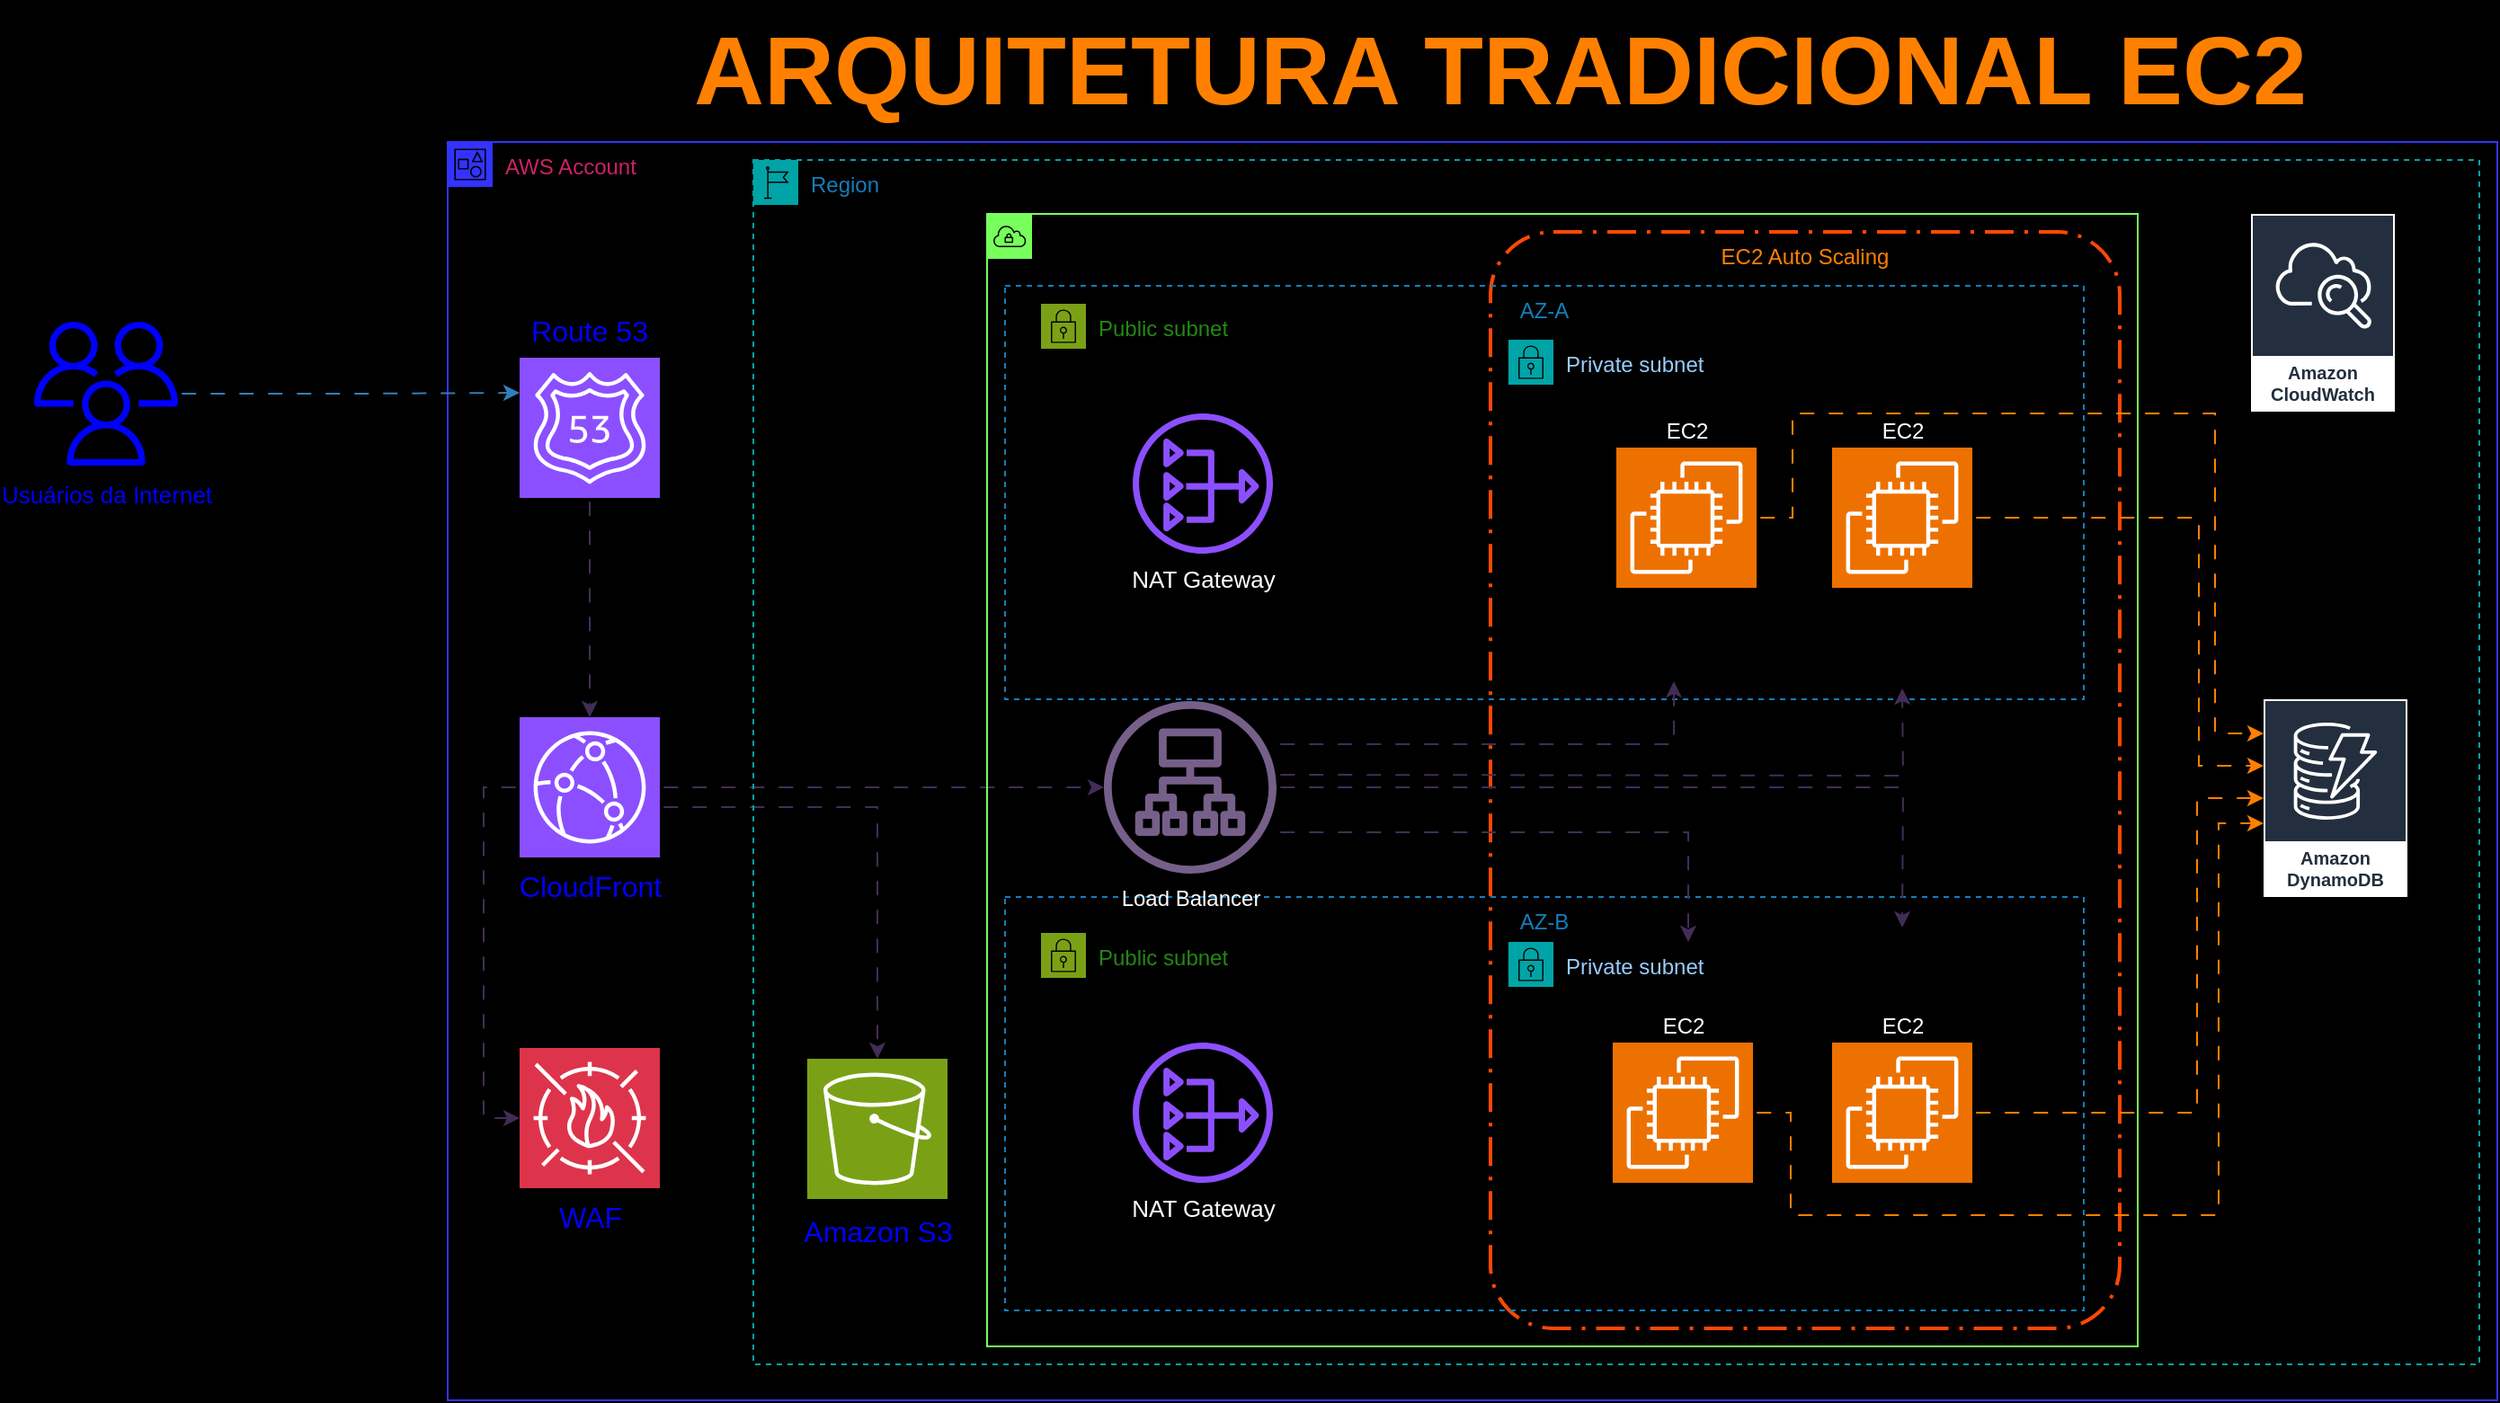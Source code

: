 <mxfile version="23.0.2" type="github">
  <diagram name="Página-1" id="kMyCryzCjlZtuE0b1COW">
    <mxGraphModel dx="2314" dy="1018" grid="0" gridSize="10" guides="1" tooltips="1" connect="1" arrows="1" fold="1" page="0" pageScale="1" pageWidth="827" pageHeight="1169" background="#000000" math="0" shadow="0">
      <root>
        <mxCell id="0" />
        <mxCell id="1" parent="0" />
        <mxCell id="KKLyxtKwrYKtgZyWks97-2" value="AWS Account" style="points=[[0,0],[0.25,0],[0.5,0],[0.75,0],[1,0],[1,0.25],[1,0.5],[1,0.75],[1,1],[0.75,1],[0.5,1],[0.25,1],[0,1],[0,0.75],[0,0.5],[0,0.25]];outlineConnect=0;gradientColor=none;html=1;whiteSpace=wrap;fontSize=12;fontStyle=0;container=1;pointerEvents=0;collapsible=0;recursiveResize=0;shape=mxgraph.aws4.group;grIcon=mxgraph.aws4.group_account;strokeColor=#3333FF;fillColor=none;verticalAlign=top;align=left;spacingLeft=30;fontColor=#CD2264;dashed=0;horizontal=1;" vertex="1" parent="1">
          <mxGeometry x="20" y="90" width="1140" height="700" as="geometry" />
        </mxCell>
        <mxCell id="KKLyxtKwrYKtgZyWks97-9" style="edgeStyle=orthogonalEdgeStyle;rounded=0;orthogonalLoop=1;jettySize=auto;html=1;flowAnimation=1;fillColor=#76608a;strokeColor=#432D57;" edge="1" parent="KKLyxtKwrYKtgZyWks97-2" source="KKLyxtKwrYKtgZyWks97-7" target="KKLyxtKwrYKtgZyWks97-8">
          <mxGeometry relative="1" as="geometry" />
        </mxCell>
        <mxCell id="KKLyxtKwrYKtgZyWks97-19" style="edgeStyle=orthogonalEdgeStyle;rounded=0;orthogonalLoop=1;jettySize=auto;html=1;flowAnimation=1;fillColor=#76608a;strokeColor=#432D57;" edge="1" parent="KKLyxtKwrYKtgZyWks97-2" source="KKLyxtKwrYKtgZyWks97-8" target="KKLyxtKwrYKtgZyWks97-17">
          <mxGeometry relative="1" as="geometry">
            <Array as="points">
              <mxPoint x="239" y="370" />
            </Array>
          </mxGeometry>
        </mxCell>
        <mxCell id="KKLyxtKwrYKtgZyWks97-35" style="edgeStyle=orthogonalEdgeStyle;rounded=0;orthogonalLoop=1;jettySize=auto;html=1;flowAnimation=1;fillColor=#76608a;strokeColor=#432D57;" edge="1" parent="KKLyxtKwrYKtgZyWks97-2" source="KKLyxtKwrYKtgZyWks97-8" target="KKLyxtKwrYKtgZyWks97-34">
          <mxGeometry relative="1" as="geometry" />
        </mxCell>
        <mxCell id="KKLyxtKwrYKtgZyWks97-8" value="CloudFront" style="sketch=0;points=[[0,0,0],[0.25,0,0],[0.5,0,0],[0.75,0,0],[1,0,0],[0,1,0],[0.25,1,0],[0.5,1,0],[0.75,1,0],[1,1,0],[0,0.25,0],[0,0.5,0],[0,0.75,0],[1,0.25,0],[1,0.5,0],[1,0.75,0]];outlineConnect=0;fontColor=#0000FF;fillColor=#8C4FFF;strokeColor=#ffffff;dashed=0;verticalLabelPosition=bottom;verticalAlign=top;align=center;html=1;fontSize=16;fontStyle=0;aspect=fixed;shape=mxgraph.aws4.resourceIcon;resIcon=mxgraph.aws4.cloudfront;" vertex="1" parent="KKLyxtKwrYKtgZyWks97-2">
          <mxGeometry x="40" y="320" width="78" height="78" as="geometry" />
        </mxCell>
        <mxCell id="KKLyxtKwrYKtgZyWks97-7" value="Route 53" style="sketch=0;points=[[0,0,0],[0.25,0,0],[0.5,0,0],[0.75,0,0],[1,0,0],[0,1,0],[0.25,1,0],[0.5,1,0],[0.75,1,0],[1,1,0],[0,0.25,0],[0,0.5,0],[0,0.75,0],[1,0.25,0],[1,0.5,0],[1,0.75,0]];outlineConnect=0;fontColor=#0000FF;fillColor=#8C4FFF;strokeColor=#ffffff;dashed=0;verticalLabelPosition=top;verticalAlign=bottom;align=center;fontSize=16;fontStyle=0;aspect=fixed;shape=mxgraph.aws4.resourceIcon;resIcon=mxgraph.aws4.route_53;horizontal=1;whiteSpace=wrap;html=1;flipV=0;flipH=0;labelPosition=center;spacingTop=2;spacing=5;" vertex="1" parent="KKLyxtKwrYKtgZyWks97-2">
          <mxGeometry x="40" y="120" width="78" height="78" as="geometry" />
        </mxCell>
        <mxCell id="KKLyxtKwrYKtgZyWks97-16" value="Region" style="points=[[0,0],[0.25,0],[0.5,0],[0.75,0],[1,0],[1,0.25],[1,0.5],[1,0.75],[1,1],[0.75,1],[0.5,1],[0.25,1],[0,1],[0,0.75],[0,0.5],[0,0.25]];outlineConnect=0;gradientColor=none;html=1;whiteSpace=wrap;fontSize=12;fontStyle=0;container=1;pointerEvents=0;collapsible=0;recursiveResize=0;shape=mxgraph.aws4.group;grIcon=mxgraph.aws4.group_region;strokeColor=#00A4A6;fillColor=none;verticalAlign=top;align=left;spacingLeft=30;fontColor=#147EBA;dashed=1;" vertex="1" parent="KKLyxtKwrYKtgZyWks97-2">
          <mxGeometry x="170" y="10" width="960" height="670" as="geometry" />
        </mxCell>
        <mxCell id="KKLyxtKwrYKtgZyWks97-31" value="EC2 Auto Scaling" style="rounded=1;arcSize=10;dashed=1;fillColor=none;dashPattern=8 3 1 3;strokeWidth=2;fontColor=#FF8000;strokeColor=#ff4805;verticalAlign=top;" vertex="1" parent="KKLyxtKwrYKtgZyWks97-16">
          <mxGeometry x="410" y="40" width="350" height="610" as="geometry" />
        </mxCell>
        <mxCell id="KKLyxtKwrYKtgZyWks97-37" value="AZ-A" style="fillColor=none;strokeColor=#147EBA;dashed=1;verticalAlign=top;fontStyle=0;fontColor=#147EBA;whiteSpace=wrap;html=1;" vertex="1" parent="KKLyxtKwrYKtgZyWks97-16">
          <mxGeometry x="140" y="70" width="600" height="230" as="geometry" />
        </mxCell>
        <mxCell id="KKLyxtKwrYKtgZyWks97-38" value="AZ-B" style="fillColor=none;strokeColor=#147EBA;dashed=1;verticalAlign=top;fontStyle=0;fontColor=#147EBA;whiteSpace=wrap;html=1;" vertex="1" parent="KKLyxtKwrYKtgZyWks97-16">
          <mxGeometry x="140" y="410" width="600" height="230" as="geometry" />
        </mxCell>
        <mxCell id="KKLyxtKwrYKtgZyWks97-18" value="VPC" style="sketch=0;outlineConnect=0;html=1;whiteSpace=wrap;fontSize=12;fontStyle=0;shape=mxgraph.aws4.group;grIcon=mxgraph.aws4.group_vpc;verticalAlign=top;align=left;spacingLeft=30;dashed=0;fillColor=none;strokeColor=#77FF5C;" vertex="1" parent="KKLyxtKwrYKtgZyWks97-16">
          <mxGeometry x="130" y="30" width="640" height="630" as="geometry" />
        </mxCell>
        <mxCell id="KKLyxtKwrYKtgZyWks97-17" value="Amazon S3" style="sketch=0;points=[[0,0,0],[0.25,0,0],[0.5,0,0],[0.75,0,0],[1,0,0],[0,1,0],[0.25,1,0],[0.5,1,0],[0.75,1,0],[1,1,0],[0,0.25,0],[0,0.5,0],[0,0.75,0],[1,0.25,0],[1,0.5,0],[1,0.75,0]];outlineConnect=0;fontColor=#0000FF;fillColor=#7AA116;strokeColor=#ffffff;dashed=0;verticalLabelPosition=bottom;verticalAlign=top;align=center;html=1;fontSize=16;fontStyle=0;aspect=fixed;shape=mxgraph.aws4.resourceIcon;resIcon=mxgraph.aws4.s3;spacingTop=2;" vertex="1" parent="KKLyxtKwrYKtgZyWks97-16">
          <mxGeometry x="30" y="500" width="78" height="78" as="geometry" />
        </mxCell>
        <mxCell id="KKLyxtKwrYKtgZyWks97-28" value="Public subnet" style="points=[[0,0],[0.25,0],[0.5,0],[0.75,0],[1,0],[1,0.25],[1,0.5],[1,0.75],[1,1],[0.75,1],[0.5,1],[0.25,1],[0,1],[0,0.75],[0,0.5],[0,0.25]];outlineConnect=0;gradientColor=none;html=1;whiteSpace=wrap;fontSize=12;fontStyle=0;container=1;pointerEvents=0;collapsible=0;recursiveResize=0;shape=mxgraph.aws4.group;grIcon=mxgraph.aws4.group_security_group;grStroke=0;strokeColor=#7AA116;fillColor=#000000;verticalAlign=top;align=left;spacingLeft=30;fontColor=#248814;dashed=0;" vertex="1" parent="KKLyxtKwrYKtgZyWks97-16">
          <mxGeometry x="160" y="80" width="180" height="200" as="geometry" />
        </mxCell>
        <mxCell id="KKLyxtKwrYKtgZyWks97-29" value="&lt;font color=&quot;#ffffff&quot; style=&quot;font-size: 13px;&quot;&gt;NAT Gateway&lt;/font&gt;" style="sketch=0;outlineConnect=0;fontColor=#232F3E;gradientColor=none;fillColor=#8C4FFF;strokeColor=none;dashed=0;verticalLabelPosition=bottom;verticalAlign=top;align=center;html=1;fontSize=12;fontStyle=0;aspect=fixed;pointerEvents=1;shape=mxgraph.aws4.nat_gateway;" vertex="1" parent="KKLyxtKwrYKtgZyWks97-28">
          <mxGeometry x="51" y="61" width="78" height="78" as="geometry" />
        </mxCell>
        <mxCell id="KKLyxtKwrYKtgZyWks97-32" value="Public subnet" style="points=[[0,0],[0.25,0],[0.5,0],[0.75,0],[1,0],[1,0.25],[1,0.5],[1,0.75],[1,1],[0.75,1],[0.5,1],[0.25,1],[0,1],[0,0.75],[0,0.5],[0,0.25]];outlineConnect=0;gradientColor=none;html=1;whiteSpace=wrap;fontSize=12;fontStyle=0;container=1;pointerEvents=0;collapsible=0;recursiveResize=0;shape=mxgraph.aws4.group;grIcon=mxgraph.aws4.group_security_group;grStroke=0;strokeColor=#7AA116;fillColor=#000000;verticalAlign=top;align=left;spacingLeft=30;fontColor=#248814;dashed=0;" vertex="1" parent="KKLyxtKwrYKtgZyWks97-16">
          <mxGeometry x="160" y="430" width="180" height="200" as="geometry" />
        </mxCell>
        <mxCell id="KKLyxtKwrYKtgZyWks97-33" value="&lt;font color=&quot;#ffffff&quot; style=&quot;font-size: 13px;&quot;&gt;NAT Gateway&lt;/font&gt;" style="sketch=0;outlineConnect=0;fontColor=#232F3E;gradientColor=none;fillColor=#8C4FFF;strokeColor=none;dashed=0;verticalLabelPosition=bottom;verticalAlign=top;align=center;html=1;fontSize=12;fontStyle=0;aspect=fixed;pointerEvents=1;shape=mxgraph.aws4.nat_gateway;" vertex="1" parent="KKLyxtKwrYKtgZyWks97-32">
          <mxGeometry x="51" y="61" width="78" height="78" as="geometry" />
        </mxCell>
        <mxCell id="KKLyxtKwrYKtgZyWks97-55" style="edgeStyle=orthogonalEdgeStyle;rounded=0;orthogonalLoop=1;jettySize=auto;html=1;flowAnimation=1;fillColor=#76608a;strokeColor=#432D57;" edge="1" parent="KKLyxtKwrYKtgZyWks97-16" source="KKLyxtKwrYKtgZyWks97-34" target="KKLyxtKwrYKtgZyWks97-41">
          <mxGeometry relative="1" as="geometry">
            <mxPoint x="515" y="429" as="targetPoint" />
            <Array as="points">
              <mxPoint x="520" y="374" />
            </Array>
          </mxGeometry>
        </mxCell>
        <mxCell id="KKLyxtKwrYKtgZyWks97-34" value="Load Balancer&lt;br&gt;" style="sketch=0;outlineConnect=0;fontColor=#ffffff;fillColor=#76608a;strokeColor=#432D57;dashed=0;verticalLabelPosition=bottom;verticalAlign=top;align=center;html=1;fontSize=12;fontStyle=0;aspect=fixed;pointerEvents=1;shape=mxgraph.aws4.application_load_balancer;" vertex="1" parent="KKLyxtKwrYKtgZyWks97-16">
          <mxGeometry x="195" y="301" width="96" height="96" as="geometry" />
        </mxCell>
        <mxCell id="KKLyxtKwrYKtgZyWks97-45" value="EC2" style="sketch=0;points=[[0,0,0],[0.25,0,0],[0.5,0,0],[0.75,0,0],[1,0,0],[0,1,0],[0.25,1,0],[0.5,1,0],[0.75,1,0],[1,1,0],[0,0.25,0],[0,0.5,0],[0,0.75,0],[1,0.25,0],[1,0.5,0],[1,0.75,0]];outlineConnect=0;fontColor=#FFFFFF;fillColor=#ED7100;strokeColor=#ffffff;dashed=0;verticalLabelPosition=top;verticalAlign=bottom;align=center;html=1;fontSize=12;fontStyle=0;aspect=fixed;shape=mxgraph.aws4.resourceIcon;resIcon=mxgraph.aws4.ec2;labelPosition=center;" vertex="1" parent="KKLyxtKwrYKtgZyWks97-16">
          <mxGeometry x="480" y="491" width="78" height="78" as="geometry" />
        </mxCell>
        <mxCell id="KKLyxtKwrYKtgZyWks97-48" style="edgeStyle=orthogonalEdgeStyle;rounded=0;orthogonalLoop=1;jettySize=auto;html=1;flowAnimation=1;fillColor=#76608a;strokeColor=#432D57;" edge="1" parent="KKLyxtKwrYKtgZyWks97-16" source="KKLyxtKwrYKtgZyWks97-34" target="KKLyxtKwrYKtgZyWks97-40">
          <mxGeometry relative="1" as="geometry">
            <mxPoint x="522" y="311" as="targetPoint" />
            <Array as="points">
              <mxPoint x="512" y="325" />
            </Array>
          </mxGeometry>
        </mxCell>
        <mxCell id="KKLyxtKwrYKtgZyWks97-50" style="edgeStyle=orthogonalEdgeStyle;rounded=0;orthogonalLoop=1;jettySize=auto;html=1;flowAnimation=1;fillColor=#76608a;strokeColor=#432D57;" edge="1" parent="KKLyxtKwrYKtgZyWks97-16">
          <mxGeometry relative="1" as="geometry">
            <mxPoint x="291" y="342" as="sourcePoint" />
            <mxPoint x="639" y="294" as="targetPoint" />
          </mxGeometry>
        </mxCell>
        <mxCell id="KKLyxtKwrYKtgZyWks97-54" style="edgeStyle=orthogonalEdgeStyle;rounded=0;orthogonalLoop=1;jettySize=auto;html=1;flowAnimation=1;fillColor=#76608a;strokeColor=#432D57;" edge="1" parent="KKLyxtKwrYKtgZyWks97-16" source="KKLyxtKwrYKtgZyWks97-34">
          <mxGeometry relative="1" as="geometry">
            <mxPoint x="639" y="427" as="targetPoint" />
          </mxGeometry>
        </mxCell>
        <mxCell id="KKLyxtKwrYKtgZyWks97-41" value="Private subnet" style="points=[[0,0],[0.25,0],[0.5,0],[0.75,0],[1,0],[1,0.25],[1,0.5],[1,0.75],[1,1],[0.75,1],[0.5,1],[0.25,1],[0,1],[0,0.75],[0,0.5],[0,0.25]];outlineConnect=0;gradientColor=none;html=1;whiteSpace=wrap;fontSize=12;fontStyle=0;container=1;pointerEvents=0;collapsible=0;recursiveResize=0;shape=mxgraph.aws4.group;grIcon=mxgraph.aws4.group_security_group;grStroke=0;strokeColor=#00A4A6;fillColor=#000000;verticalAlign=top;align=left;spacingLeft=30;fontColor=#99CCFF;dashed=0;" vertex="1" parent="KKLyxtKwrYKtgZyWks97-16">
          <mxGeometry x="420" y="435" width="310" height="195" as="geometry" />
        </mxCell>
        <mxCell id="KKLyxtKwrYKtgZyWks97-44" value="EC2" style="sketch=0;points=[[0,0,0],[0.25,0,0],[0.5,0,0],[0.75,0,0],[1,0,0],[0,1,0],[0.25,1,0],[0.5,1,0],[0.75,1,0],[1,1,0],[0,0.25,0],[0,0.5,0],[0,0.75,0],[1,0.25,0],[1,0.5,0],[1,0.75,0]];outlineConnect=0;fontColor=#FFFFFF;fillColor=#ED7100;strokeColor=#ffffff;dashed=0;verticalLabelPosition=top;verticalAlign=bottom;align=center;html=1;fontSize=12;fontStyle=0;aspect=fixed;shape=mxgraph.aws4.resourceIcon;resIcon=mxgraph.aws4.ec2;labelPosition=center;" vertex="1" parent="KKLyxtKwrYKtgZyWks97-41">
          <mxGeometry x="180" y="56" width="78" height="78" as="geometry" />
        </mxCell>
        <mxCell id="KKLyxtKwrYKtgZyWks97-56" value="EC2" style="sketch=0;points=[[0,0,0],[0.25,0,0],[0.5,0,0],[0.75,0,0],[1,0,0],[0,1,0],[0.25,1,0],[0.5,1,0],[0.75,1,0],[1,1,0],[0,0.25,0],[0,0.5,0],[0,0.75,0],[1,0.25,0],[1,0.5,0],[1,0.75,0]];outlineConnect=0;fontColor=#FFFFFF;fillColor=#ED7100;strokeColor=#ffffff;dashed=0;verticalLabelPosition=top;verticalAlign=bottom;align=center;html=1;fontSize=12;fontStyle=0;aspect=fixed;shape=mxgraph.aws4.resourceIcon;resIcon=mxgraph.aws4.ec2;labelPosition=center;" vertex="1" parent="KKLyxtKwrYKtgZyWks97-41">
          <mxGeometry x="58" y="56" width="78" height="78" as="geometry" />
        </mxCell>
        <mxCell id="KKLyxtKwrYKtgZyWks97-40" value="Private subnet" style="points=[[0,0],[0.25,0],[0.5,0],[0.75,0],[1,0],[1,0.25],[1,0.5],[1,0.75],[1,1],[0.75,1],[0.5,1],[0.25,1],[0,1],[0,0.75],[0,0.5],[0,0.25]];outlineConnect=0;gradientColor=none;html=1;whiteSpace=wrap;fontSize=12;fontStyle=0;container=1;pointerEvents=0;collapsible=0;recursiveResize=0;shape=mxgraph.aws4.group;grIcon=mxgraph.aws4.group_security_group;grStroke=0;strokeColor=#00A4A6;fillColor=#000000;verticalAlign=top;align=left;spacingLeft=30;fontColor=#99CCFF;dashed=0;" vertex="1" parent="KKLyxtKwrYKtgZyWks97-16">
          <mxGeometry x="420" y="100" width="310" height="190" as="geometry" />
        </mxCell>
        <mxCell id="KKLyxtKwrYKtgZyWks97-42" value="EC2" style="sketch=0;points=[[0,0,0],[0.25,0,0],[0.5,0,0],[0.75,0,0],[1,0,0],[0,1,0],[0.25,1,0],[0.5,1,0],[0.75,1,0],[1,1,0],[0,0.25,0],[0,0.5,0],[0,0.75,0],[1,0.25,0],[1,0.5,0],[1,0.75,0]];outlineConnect=0;fontColor=#FFFFFF;fillColor=#ED7100;strokeColor=#ffffff;dashed=0;verticalLabelPosition=top;verticalAlign=bottom;align=center;html=1;fontSize=12;fontStyle=0;aspect=fixed;shape=mxgraph.aws4.resourceIcon;resIcon=mxgraph.aws4.ec2;labelPosition=center;" vertex="1" parent="KKLyxtKwrYKtgZyWks97-40">
          <mxGeometry x="60" y="60" width="78" height="78" as="geometry" />
        </mxCell>
        <mxCell id="KKLyxtKwrYKtgZyWks97-43" value="EC2" style="sketch=0;points=[[0,0,0],[0.25,0,0],[0.5,0,0],[0.75,0,0],[1,0,0],[0,1,0],[0.25,1,0],[0.5,1,0],[0.75,1,0],[1,1,0],[0,0.25,0],[0,0.5,0],[0,0.75,0],[1,0.25,0],[1,0.5,0],[1,0.75,0]];outlineConnect=0;fontColor=#FFFFFF;fillColor=#ED7100;strokeColor=#ffffff;dashed=0;verticalLabelPosition=top;verticalAlign=bottom;align=center;html=1;fontSize=12;fontStyle=0;aspect=fixed;shape=mxgraph.aws4.resourceIcon;resIcon=mxgraph.aws4.ec2;labelPosition=center;" vertex="1" parent="KKLyxtKwrYKtgZyWks97-40">
          <mxGeometry x="180" y="60" width="78" height="78" as="geometry" />
        </mxCell>
        <mxCell id="KKLyxtKwrYKtgZyWks97-57" value="Amazon CloudWatch" style="sketch=0;outlineConnect=0;fontColor=#232F3E;gradientColor=none;strokeColor=#ffffff;fillColor=#232F3E;dashed=0;verticalLabelPosition=middle;verticalAlign=bottom;align=center;html=1;whiteSpace=wrap;fontSize=10;fontStyle=1;spacing=3;shape=mxgraph.aws4.productIcon;prIcon=mxgraph.aws4.cloudwatch;" vertex="1" parent="KKLyxtKwrYKtgZyWks97-16">
          <mxGeometry x="833" y="30" width="80" height="110" as="geometry" />
        </mxCell>
        <mxCell id="KKLyxtKwrYKtgZyWks97-58" value="Amazon DynamoDB" style="sketch=0;outlineConnect=0;fontColor=#232F3E;gradientColor=none;strokeColor=#ffffff;fillColor=#232F3E;dashed=0;verticalLabelPosition=middle;verticalAlign=bottom;align=center;html=1;whiteSpace=wrap;fontSize=10;fontStyle=1;spacing=3;shape=mxgraph.aws4.productIcon;prIcon=mxgraph.aws4.dynamodb;" vertex="1" parent="KKLyxtKwrYKtgZyWks97-16">
          <mxGeometry x="840" y="300" width="80" height="110" as="geometry" />
        </mxCell>
        <mxCell id="KKLyxtKwrYKtgZyWks97-60" style="edgeStyle=orthogonalEdgeStyle;rounded=0;orthogonalLoop=1;jettySize=auto;html=1;strokeColor=#FF8000;flowAnimation=1;" edge="1" parent="KKLyxtKwrYKtgZyWks97-16" source="KKLyxtKwrYKtgZyWks97-42" target="KKLyxtKwrYKtgZyWks97-58">
          <mxGeometry relative="1" as="geometry">
            <Array as="points">
              <mxPoint x="578" y="199" />
              <mxPoint x="578" y="141" />
              <mxPoint x="813" y="141" />
              <mxPoint x="813" y="319" />
            </Array>
          </mxGeometry>
        </mxCell>
        <mxCell id="KKLyxtKwrYKtgZyWks97-61" style="edgeStyle=orthogonalEdgeStyle;rounded=0;orthogonalLoop=1;jettySize=auto;html=1;strokeColor=#FF8000;flowAnimation=1;" edge="1" parent="KKLyxtKwrYKtgZyWks97-16" source="KKLyxtKwrYKtgZyWks97-43" target="KKLyxtKwrYKtgZyWks97-58">
          <mxGeometry relative="1" as="geometry">
            <Array as="points">
              <mxPoint x="804" y="199" />
              <mxPoint x="804" y="337" />
            </Array>
          </mxGeometry>
        </mxCell>
        <mxCell id="KKLyxtKwrYKtgZyWks97-62" style="edgeStyle=orthogonalEdgeStyle;rounded=0;orthogonalLoop=1;jettySize=auto;html=1;fillColor=#fa6800;strokeColor=#FF8000;flowAnimation=1;" edge="1" parent="KKLyxtKwrYKtgZyWks97-16" source="KKLyxtKwrYKtgZyWks97-44" target="KKLyxtKwrYKtgZyWks97-58">
          <mxGeometry relative="1" as="geometry">
            <Array as="points">
              <mxPoint x="803" y="530" />
              <mxPoint x="803" y="355" />
            </Array>
          </mxGeometry>
        </mxCell>
        <mxCell id="KKLyxtKwrYKtgZyWks97-64" style="edgeStyle=orthogonalEdgeStyle;rounded=0;orthogonalLoop=1;jettySize=auto;html=1;exitX=1;exitY=0.5;exitDx=0;exitDy=0;exitPerimeter=0;strokeColor=#FF8000;flowAnimation=1;" edge="1" parent="KKLyxtKwrYKtgZyWks97-16" source="KKLyxtKwrYKtgZyWks97-56" target="KKLyxtKwrYKtgZyWks97-58">
          <mxGeometry relative="1" as="geometry">
            <Array as="points">
              <mxPoint x="577" y="530" />
              <mxPoint x="577" y="587" />
              <mxPoint x="815" y="587" />
              <mxPoint x="815" y="369" />
            </Array>
          </mxGeometry>
        </mxCell>
        <mxCell id="KKLyxtKwrYKtgZyWks97-65" value="WAF" style="sketch=0;points=[[0,0,0],[0.25,0,0],[0.5,0,0],[0.75,0,0],[1,0,0],[0,1,0],[0.25,1,0],[0.5,1,0],[0.75,1,0],[1,1,0],[0,0.25,0],[0,0.5,0],[0,0.75,0],[1,0.25,0],[1,0.5,0],[1,0.75,0]];outlineConnect=0;fontColor=#0000FF;fillColor=#DD344C;strokeColor=#ffffff;dashed=0;verticalLabelPosition=bottom;verticalAlign=top;align=center;html=1;fontSize=16;fontStyle=0;aspect=fixed;shape=mxgraph.aws4.resourceIcon;resIcon=mxgraph.aws4.waf;" vertex="1" parent="KKLyxtKwrYKtgZyWks97-2">
          <mxGeometry x="40" y="504" width="78" height="78" as="geometry" />
        </mxCell>
        <mxCell id="KKLyxtKwrYKtgZyWks97-68" style="edgeStyle=orthogonalEdgeStyle;rounded=0;orthogonalLoop=1;jettySize=auto;html=1;exitX=0;exitY=0.5;exitDx=0;exitDy=0;exitPerimeter=0;entryX=0;entryY=0.5;entryDx=0;entryDy=0;entryPerimeter=0;flowAnimation=1;fillColor=#76608a;strokeColor=#432D57;" edge="1" parent="KKLyxtKwrYKtgZyWks97-2" source="KKLyxtKwrYKtgZyWks97-8" target="KKLyxtKwrYKtgZyWks97-65">
          <mxGeometry relative="1" as="geometry" />
        </mxCell>
        <object label="Usuários da Internet&lt;br style=&quot;font-size: 13px;&quot;&gt;" id="KKLyxtKwrYKtgZyWks97-4">
          <mxCell style="sketch=0;outlineConnect=0;fontColor=#0000FF;gradientColor=none;fillColor=#0000FF;strokeColor=none;dashed=0;verticalLabelPosition=bottom;verticalAlign=top;align=center;html=1;fontSize=13;fontStyle=0;aspect=fixed;pointerEvents=1;shape=mxgraph.aws4.users;labelBackgroundColor=none;labelBorderColor=none;spacingTop=2;" vertex="1" parent="1">
            <mxGeometry x="-210" y="190" width="80" height="80" as="geometry" />
          </mxCell>
        </object>
        <mxCell id="KKLyxtKwrYKtgZyWks97-12" style="edgeStyle=orthogonalEdgeStyle;rounded=0;orthogonalLoop=1;jettySize=auto;html=1;entryX=0;entryY=0.25;entryDx=0;entryDy=0;entryPerimeter=0;flowAnimation=1;strokeColor=#327FBA;" edge="1" parent="1" source="KKLyxtKwrYKtgZyWks97-4" target="KKLyxtKwrYKtgZyWks97-7">
          <mxGeometry relative="1" as="geometry" />
        </mxCell>
        <mxCell id="KKLyxtKwrYKtgZyWks97-70" value="ARQUITETURA TRADICIONAL EC2" style="text;html=1;align=center;verticalAlign=middle;resizable=0;points=[];autosize=1;strokeColor=none;fillColor=none;fontSize=54;fontColor=#FF8000;fontStyle=1" vertex="1" parent="1">
          <mxGeometry x="147" y="11" width="915" height="77" as="geometry" />
        </mxCell>
      </root>
    </mxGraphModel>
  </diagram>
</mxfile>
